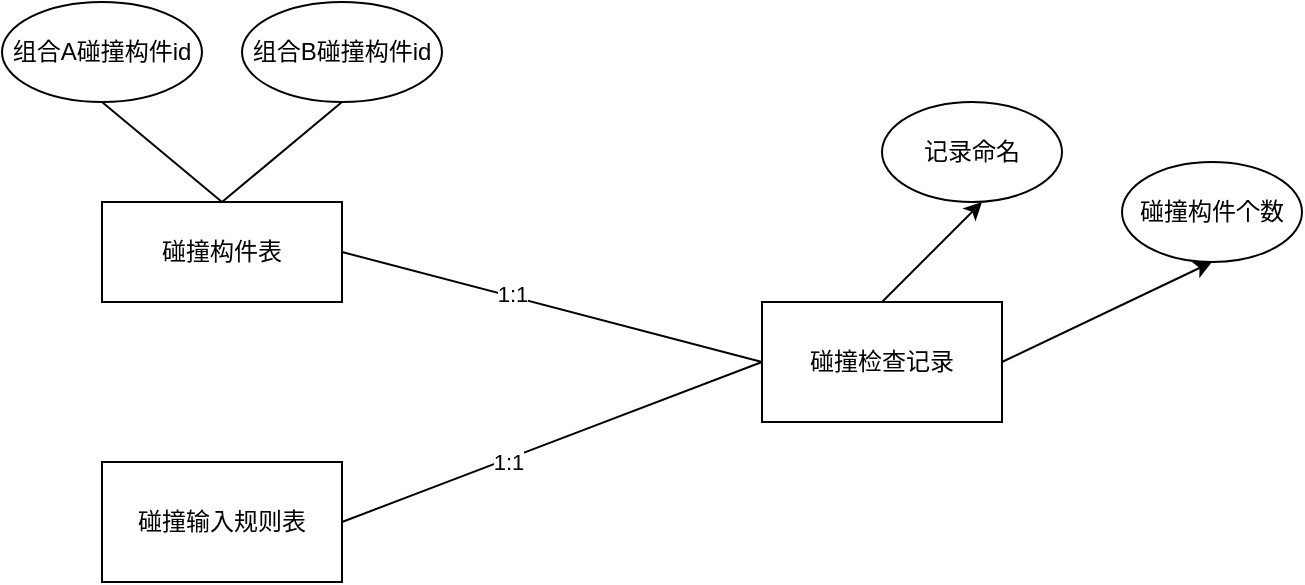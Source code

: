 <mxfile version="24.7.10">
  <diagram name="第 1 页" id="7Tk4QD-IKA3m55gs-sub">
    <mxGraphModel dx="1259" dy="793" grid="1" gridSize="10" guides="1" tooltips="1" connect="1" arrows="1" fold="1" page="1" pageScale="1" pageWidth="827" pageHeight="1169" math="0" shadow="0">
      <root>
        <mxCell id="0" />
        <mxCell id="1" parent="0" />
        <mxCell id="iMq_VFgvEjlT29_wrOhP-8" value="碰撞构件表" style="rounded=0;whiteSpace=wrap;html=1;" vertex="1" parent="1">
          <mxGeometry x="130" y="330" width="120" height="50" as="geometry" />
        </mxCell>
        <mxCell id="iMq_VFgvEjlT29_wrOhP-9" value="碰撞输入规则表" style="rounded=0;whiteSpace=wrap;html=1;" vertex="1" parent="1">
          <mxGeometry x="130" y="460" width="120" height="60" as="geometry" />
        </mxCell>
        <mxCell id="iMq_VFgvEjlT29_wrOhP-10" value="碰撞检查记录" style="rounded=0;whiteSpace=wrap;html=1;" vertex="1" parent="1">
          <mxGeometry x="460" y="380" width="120" height="60" as="geometry" />
        </mxCell>
        <mxCell id="iMq_VFgvEjlT29_wrOhP-11" value="记录命名" style="ellipse;whiteSpace=wrap;html=1;" vertex="1" parent="1">
          <mxGeometry x="520" y="280" width="90" height="50" as="geometry" />
        </mxCell>
        <mxCell id="iMq_VFgvEjlT29_wrOhP-12" value="碰撞构件个数" style="ellipse;whiteSpace=wrap;html=1;" vertex="1" parent="1">
          <mxGeometry x="640" y="310" width="90" height="50" as="geometry" />
        </mxCell>
        <mxCell id="iMq_VFgvEjlT29_wrOhP-13" value="" style="endArrow=classic;html=1;rounded=0;" edge="1" parent="1">
          <mxGeometry width="50" height="50" relative="1" as="geometry">
            <mxPoint x="520" y="380" as="sourcePoint" />
            <mxPoint x="570" y="330" as="targetPoint" />
          </mxGeometry>
        </mxCell>
        <mxCell id="iMq_VFgvEjlT29_wrOhP-14" value="" style="endArrow=classic;html=1;rounded=0;entryX=0.5;entryY=1;entryDx=0;entryDy=0;" edge="1" parent="1" target="iMq_VFgvEjlT29_wrOhP-12">
          <mxGeometry width="50" height="50" relative="1" as="geometry">
            <mxPoint x="580" y="410" as="sourcePoint" />
            <mxPoint x="630" y="360" as="targetPoint" />
          </mxGeometry>
        </mxCell>
        <mxCell id="iMq_VFgvEjlT29_wrOhP-15" value="" style="endArrow=none;html=1;rounded=0;exitX=1;exitY=0.5;exitDx=0;exitDy=0;entryX=0;entryY=0.5;entryDx=0;entryDy=0;" edge="1" parent="1" source="iMq_VFgvEjlT29_wrOhP-8" target="iMq_VFgvEjlT29_wrOhP-10">
          <mxGeometry width="50" height="50" relative="1" as="geometry">
            <mxPoint x="270" y="370" as="sourcePoint" />
            <mxPoint x="340" y="380" as="targetPoint" />
          </mxGeometry>
        </mxCell>
        <mxCell id="iMq_VFgvEjlT29_wrOhP-18" value="1:1" style="edgeLabel;html=1;align=center;verticalAlign=middle;resizable=0;points=[];" vertex="1" connectable="0" parent="iMq_VFgvEjlT29_wrOhP-15">
          <mxGeometry x="-0.193" y="1" relative="1" as="geometry">
            <mxPoint as="offset" />
          </mxGeometry>
        </mxCell>
        <mxCell id="iMq_VFgvEjlT29_wrOhP-17" value="" style="endArrow=none;html=1;rounded=0;entryX=0;entryY=0.5;entryDx=0;entryDy=0;exitX=1;exitY=0.5;exitDx=0;exitDy=0;" edge="1" parent="1" source="iMq_VFgvEjlT29_wrOhP-9" target="iMq_VFgvEjlT29_wrOhP-10">
          <mxGeometry width="50" height="50" relative="1" as="geometry">
            <mxPoint x="260" y="500" as="sourcePoint" />
            <mxPoint x="310" y="450" as="targetPoint" />
          </mxGeometry>
        </mxCell>
        <mxCell id="iMq_VFgvEjlT29_wrOhP-19" value="1:1" style="edgeLabel;html=1;align=center;verticalAlign=middle;resizable=0;points=[];" vertex="1" connectable="0" parent="iMq_VFgvEjlT29_wrOhP-17">
          <mxGeometry x="-0.215" y="-2" relative="1" as="geometry">
            <mxPoint y="-1" as="offset" />
          </mxGeometry>
        </mxCell>
        <mxCell id="iMq_VFgvEjlT29_wrOhP-20" value="组合A碰撞构件id" style="ellipse;whiteSpace=wrap;html=1;" vertex="1" parent="1">
          <mxGeometry x="80" y="230" width="100" height="50" as="geometry" />
        </mxCell>
        <mxCell id="iMq_VFgvEjlT29_wrOhP-21" value="" style="endArrow=none;html=1;rounded=0;exitX=0.5;exitY=1;exitDx=0;exitDy=0;entryX=0.5;entryY=0;entryDx=0;entryDy=0;" edge="1" parent="1" source="iMq_VFgvEjlT29_wrOhP-20" target="iMq_VFgvEjlT29_wrOhP-8">
          <mxGeometry width="50" height="50" relative="1" as="geometry">
            <mxPoint x="200" y="290" as="sourcePoint" />
            <mxPoint x="250" y="240" as="targetPoint" />
          </mxGeometry>
        </mxCell>
        <mxCell id="iMq_VFgvEjlT29_wrOhP-22" value="组合B碰撞构件id" style="ellipse;whiteSpace=wrap;html=1;" vertex="1" parent="1">
          <mxGeometry x="200" y="230" width="100" height="50" as="geometry" />
        </mxCell>
        <mxCell id="iMq_VFgvEjlT29_wrOhP-23" value="" style="endArrow=none;html=1;rounded=0;exitX=0.5;exitY=1;exitDx=0;exitDy=0;entryX=0.5;entryY=0;entryDx=0;entryDy=0;" edge="1" parent="1" source="iMq_VFgvEjlT29_wrOhP-22" target="iMq_VFgvEjlT29_wrOhP-8">
          <mxGeometry width="50" height="50" relative="1" as="geometry">
            <mxPoint x="220" y="280" as="sourcePoint" />
            <mxPoint x="280" y="330" as="targetPoint" />
          </mxGeometry>
        </mxCell>
      </root>
    </mxGraphModel>
  </diagram>
</mxfile>
